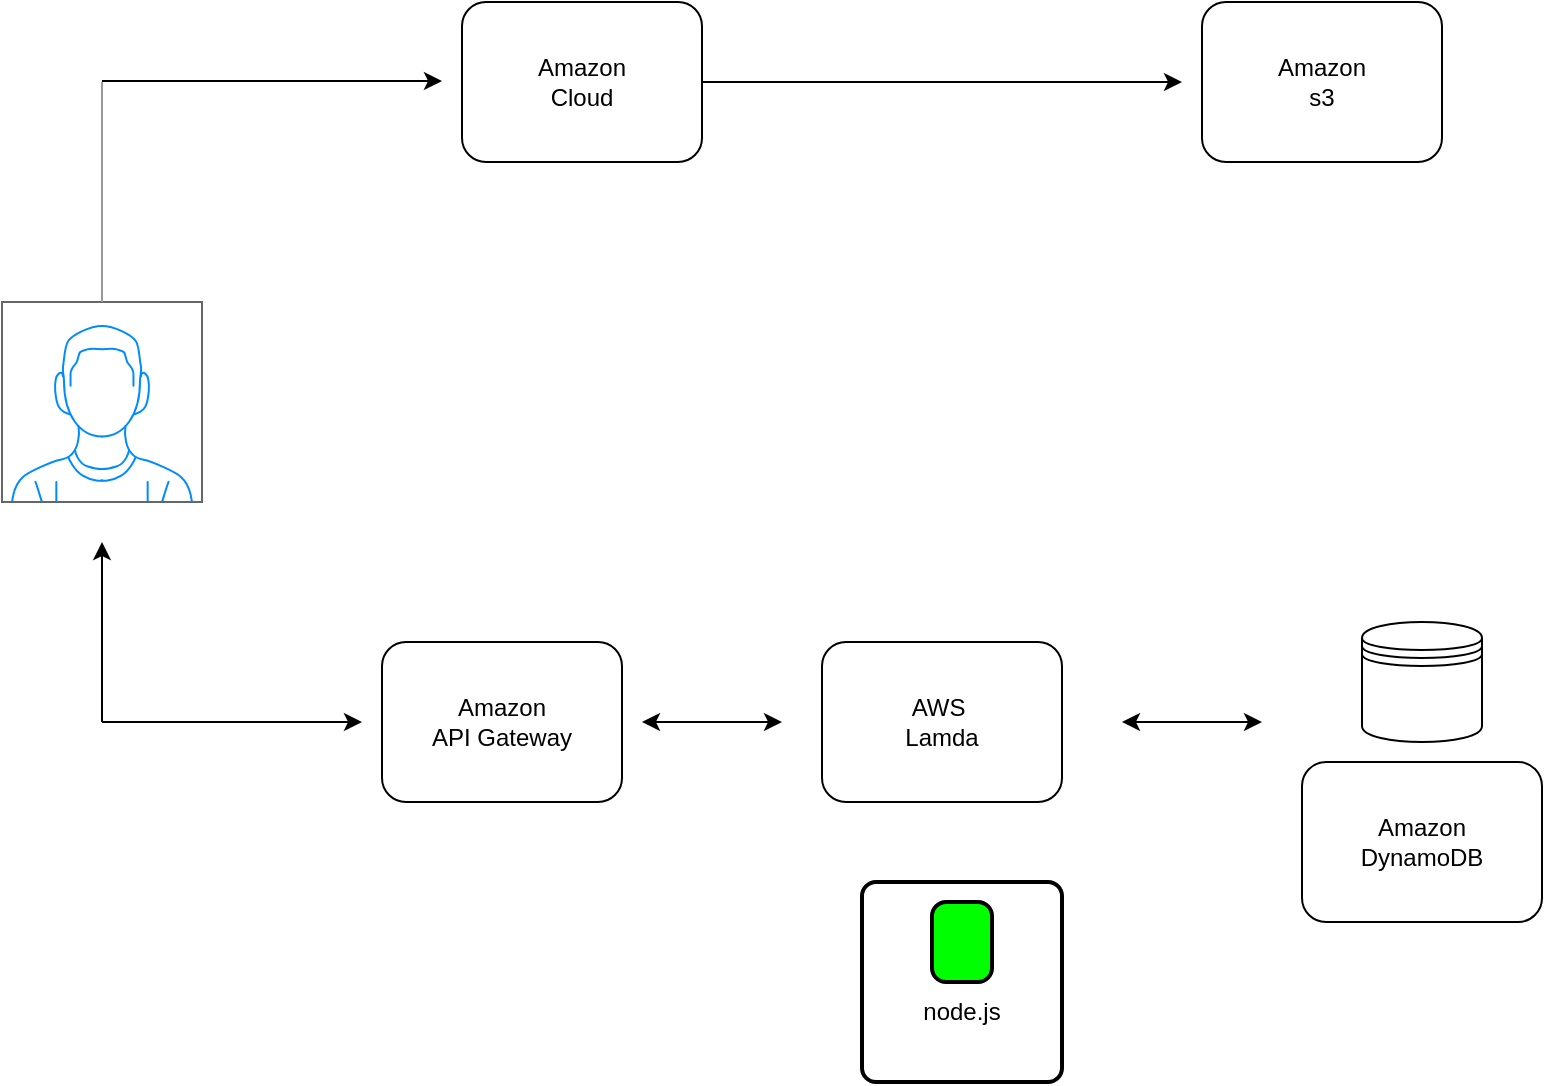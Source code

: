 <mxfile version="14.5.10" type="github">
  <diagram id="En7cnF9h-v-1nLFF4jpA" name="Page-1">
    <mxGraphModel dx="1038" dy="580" grid="1" gridSize="10" guides="1" tooltips="1" connect="1" arrows="1" fold="1" page="1" pageScale="1" pageWidth="850" pageHeight="1100" math="0" shadow="0">
      <root>
        <mxCell id="0" />
        <mxCell id="1" parent="0" />
        <mxCell id="O3KhV6H-GipkPuP13QMZ-1" value="" style="verticalLabelPosition=bottom;shadow=0;dashed=0;align=center;html=1;verticalAlign=top;strokeWidth=1;shape=mxgraph.mockup.containers.userMale;strokeColor=#666666;strokeColor2=#008cff;" vertex="1" parent="1">
          <mxGeometry x="70" y="190" width="100" height="100" as="geometry" />
        </mxCell>
        <mxCell id="O3KhV6H-GipkPuP13QMZ-2" value="" style="shape=datastore;whiteSpace=wrap;html=1;" vertex="1" parent="1">
          <mxGeometry x="750" y="350" width="60" height="60" as="geometry" />
        </mxCell>
        <mxCell id="O3KhV6H-GipkPuP13QMZ-4" value="Amazon&lt;br&gt;DynamoDB" style="shape=ext;rounded=1;html=1;whiteSpace=wrap;" vertex="1" parent="1">
          <mxGeometry x="720" y="420" width="120" height="80" as="geometry" />
        </mxCell>
        <mxCell id="O3KhV6H-GipkPuP13QMZ-9" value="" style="verticalLabelPosition=bottom;shadow=0;dashed=0;align=center;html=1;verticalAlign=top;strokeWidth=1;shape=mxgraph.mockup.markup.line;strokeColor=#999999;direction=north;" vertex="1" parent="1">
          <mxGeometry x="110" y="80" width="20" height="110" as="geometry" />
        </mxCell>
        <mxCell id="O3KhV6H-GipkPuP13QMZ-13" value="" style="endArrow=classic;html=1;" edge="1" parent="1">
          <mxGeometry width="50" height="50" relative="1" as="geometry">
            <mxPoint x="120" y="79.5" as="sourcePoint" />
            <mxPoint x="290" y="79.5" as="targetPoint" />
          </mxGeometry>
        </mxCell>
        <mxCell id="O3KhV6H-GipkPuP13QMZ-14" value="" style="endArrow=classic;html=1;exitX=1;exitY=0.5;exitDx=0;exitDy=0;" edge="1" parent="1" source="O3KhV6H-GipkPuP13QMZ-21">
          <mxGeometry width="50" height="50" relative="1" as="geometry">
            <mxPoint x="480" y="79.5" as="sourcePoint" />
            <mxPoint x="660" y="80" as="targetPoint" />
            <Array as="points">
              <mxPoint x="440" y="80" />
            </Array>
          </mxGeometry>
        </mxCell>
        <mxCell id="O3KhV6H-GipkPuP13QMZ-16" value="" style="endArrow=classic;html=1;" edge="1" parent="1">
          <mxGeometry width="50" height="50" relative="1" as="geometry">
            <mxPoint x="120" y="400" as="sourcePoint" />
            <mxPoint x="250" y="400" as="targetPoint" />
            <Array as="points" />
          </mxGeometry>
        </mxCell>
        <mxCell id="O3KhV6H-GipkPuP13QMZ-17" value="" style="endArrow=classic;html=1;" edge="1" parent="1">
          <mxGeometry width="50" height="50" relative="1" as="geometry">
            <mxPoint x="120" y="400" as="sourcePoint" />
            <mxPoint x="120" y="310" as="targetPoint" />
            <Array as="points" />
          </mxGeometry>
        </mxCell>
        <mxCell id="O3KhV6H-GipkPuP13QMZ-18" value="" style="endArrow=classic;startArrow=classic;html=1;" edge="1" parent="1">
          <mxGeometry width="50" height="50" relative="1" as="geometry">
            <mxPoint x="390" y="400" as="sourcePoint" />
            <mxPoint x="460" y="400" as="targetPoint" />
            <Array as="points">
              <mxPoint x="440" y="400" />
            </Array>
          </mxGeometry>
        </mxCell>
        <mxCell id="O3KhV6H-GipkPuP13QMZ-19" value="" style="endArrow=classic;startArrow=classic;html=1;" edge="1" parent="1">
          <mxGeometry width="50" height="50" relative="1" as="geometry">
            <mxPoint x="630" y="400" as="sourcePoint" />
            <mxPoint x="700" y="400" as="targetPoint" />
            <Array as="points">
              <mxPoint x="680" y="400" />
            </Array>
          </mxGeometry>
        </mxCell>
        <mxCell id="O3KhV6H-GipkPuP13QMZ-21" value="Amazon&lt;br&gt;Cloud" style="shape=ext;rounded=1;html=1;whiteSpace=wrap;" vertex="1" parent="1">
          <mxGeometry x="300" y="40" width="120" height="80" as="geometry" />
        </mxCell>
        <mxCell id="O3KhV6H-GipkPuP13QMZ-22" value="Amazon&lt;br&gt;API Gateway" style="shape=ext;rounded=1;html=1;whiteSpace=wrap;" vertex="1" parent="1">
          <mxGeometry x="260" y="360" width="120" height="80" as="geometry" />
        </mxCell>
        <mxCell id="O3KhV6H-GipkPuP13QMZ-23" value="AWS&amp;nbsp;&lt;br&gt;Lamda" style="shape=ext;rounded=1;html=1;whiteSpace=wrap;" vertex="1" parent="1">
          <mxGeometry x="480" y="360" width="120" height="80" as="geometry" />
        </mxCell>
        <mxCell id="O3KhV6H-GipkPuP13QMZ-24" value="Amazon&lt;br&gt;s3" style="shape=ext;rounded=1;html=1;whiteSpace=wrap;" vertex="1" parent="1">
          <mxGeometry x="670" y="40" width="120" height="80" as="geometry" />
        </mxCell>
        <mxCell id="O3KhV6H-GipkPuP13QMZ-25" value="&lt;br&gt;&lt;br&gt;node.js" style="rounded=1;whiteSpace=wrap;html=1;absoluteArcSize=1;arcSize=14;strokeWidth=2;" vertex="1" parent="1">
          <mxGeometry x="500" y="480" width="100" height="100" as="geometry" />
        </mxCell>
        <mxCell id="O3KhV6H-GipkPuP13QMZ-26" value="" style="rounded=1;whiteSpace=wrap;html=1;absoluteArcSize=1;arcSize=14;strokeWidth=2;fillColor=#00FF00;" vertex="1" parent="1">
          <mxGeometry x="535" y="490" width="30" height="40" as="geometry" />
        </mxCell>
      </root>
    </mxGraphModel>
  </diagram>
</mxfile>
